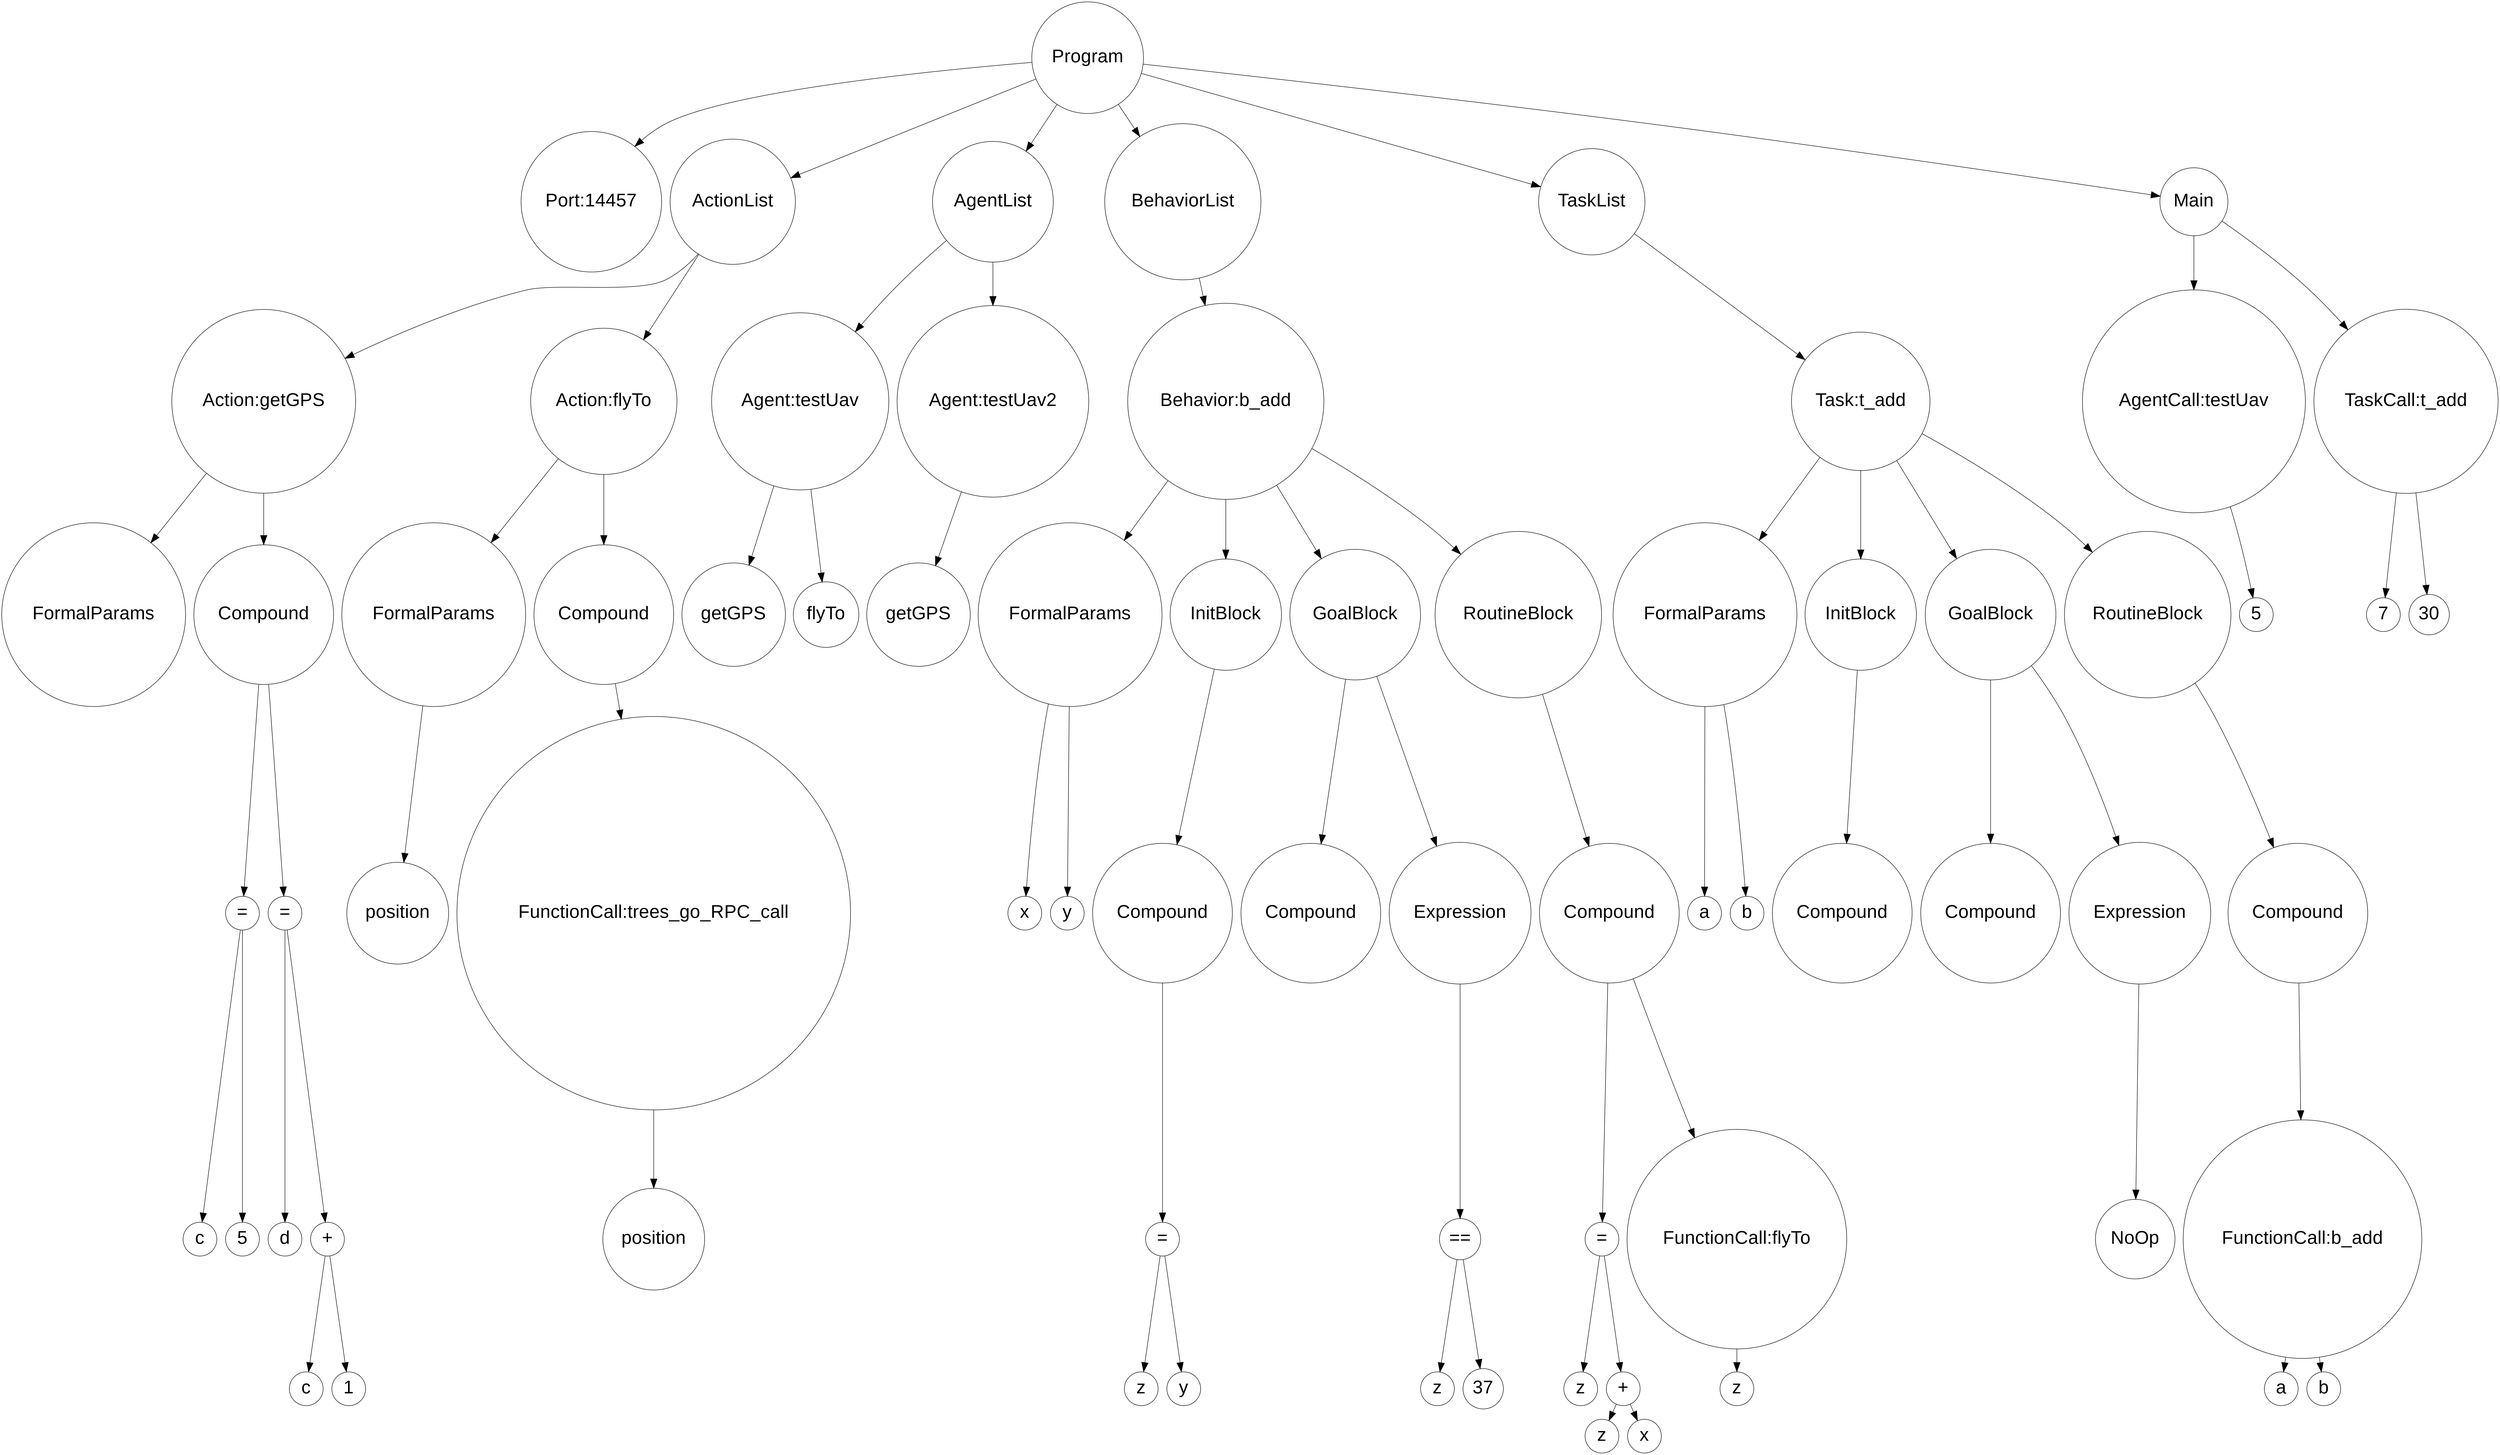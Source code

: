 digraph astgraph {
  node [shape=circle, fontsize=40, fontname="Arial", height=.1, fontweight="bold"];
  ranksep=.3;
  edge [arrowsize=2]

  node1 [label="Program"]
  node2 [label="Port:14457"]
  node1 -> node2
  node3 [label="ActionList"]
  node4 [label="Action:getGPS"]
  node5 [label="FormalParams"]
  node4 -> node5
  node6 [label="Compound"]
  node7 [label="="]
  node8 [label="c"]
  node9 [label="5"]
  node7 -> node8
  node7 -> node9
  node6 -> node7
  node10 [label="="]
  node11 [label="d"]
  node12 [label="+"]
  node13 [label="c"]
  node14 [label="1"]
  node12 -> node13
  node12 -> node14
  node10 -> node11
  node10 -> node12
  node6 -> node10
  node4 -> node6
  node3 -> node4
  node15 [label="Action:flyTo"]
  node16 [label="FormalParams"]
  node17 [label="position"]
  node16 -> node17
  node15 -> node16
  node18 [label="Compound"]
  node19 [label="FunctionCall:trees_go_RPC_call"]
  node20 [label="position"]
  node19 -> node20
  node18 -> node19
  node15 -> node18
  node3 -> node15
  node1 -> node3
  node21 [label="AgentList"]
  node22 [label="Agent:testUav"]
  node23 [label="getGPS"]
  node22 -> node23
  node24 [label="flyTo"]
  node22 -> node24
  node21 -> node22
  node25 [label="Agent:testUav2"]
  node26 [label="getGPS"]
  node25 -> node26
  node21 -> node25
  node1 -> node21
  node27 [label="BehaviorList"]
  node28 [label="Behavior:b_add"]
  node29 [label="FormalParams"]
  node30 [label="x"]
  node29 -> node30
  node31 [label="y"]
  node29 -> node31
  node28 -> node29
  node32 [label="InitBlock"]
  node33 [label="Compound"]
  node34 [label="="]
  node35 [label="z"]
  node36 [label="y"]
  node34 -> node35
  node34 -> node36
  node33 -> node34
  node32 -> node33
  node28 -> node32
  node37 [label="GoalBlock"]
  node38 [label="Compound"]
  node37 -> node38
  node39 [label="Expression"]
  node40 [label="=="]
  node41 [label="z"]
  node42 [label="37"]
  node40 -> node41
  node40 -> node42
  node39 -> node40
  node37 -> node39
  node28 -> node37
  node43 [label="RoutineBlock"]
  node44 [label="Compound"]
  node45 [label="="]
  node46 [label="z"]
  node47 [label="+"]
  node48 [label="z"]
  node49 [label="x"]
  node47 -> node48
  node47 -> node49
  node45 -> node46
  node45 -> node47
  node44 -> node45
  node50 [label="FunctionCall:flyTo"]
  node51 [label="z"]
  node50 -> node51
  node44 -> node50
  node43 -> node44
  node28 -> node43
  node27 -> node28
  node1 -> node27
  node52 [label="TaskList"]
  node53 [label="Task:t_add"]
  node54 [label="FormalParams"]
  node55 [label="a"]
  node54 -> node55
  node56 [label="b"]
  node54 -> node56
  node53 -> node54
  node57 [label="InitBlock"]
  node58 [label="Compound"]
  node57 -> node58
  node53 -> node57
  node59 [label="GoalBlock"]
  node60 [label="Compound"]
  node59 -> node60
  node61 [label="Expression"]
  node62 [label="NoOp"]
  node61 -> node62
  node59 -> node61
  node53 -> node59
  node63 [label="RoutineBlock"]
  node64 [label="Compound"]
  node65 [label="FunctionCall:b_add"]
  node66 [label="a"]
  node65 -> node66
  node67 [label="b"]
  node65 -> node67
  node64 -> node65
  node63 -> node64
  node53 -> node63
  node52 -> node53
  node1 -> node52
  node68 [label="Main"]
  node69 [label="AgentCall:testUav"]
  node70 [label="5"]
  node69 -> node70
  node68 -> node69
  node71 [label="TaskCall:t_add"]
  node72 [label="7"]
  node71 -> node72
  node73 [label="30"]
  node71 -> node73
  node68 -> node71
  node1 -> node68
}